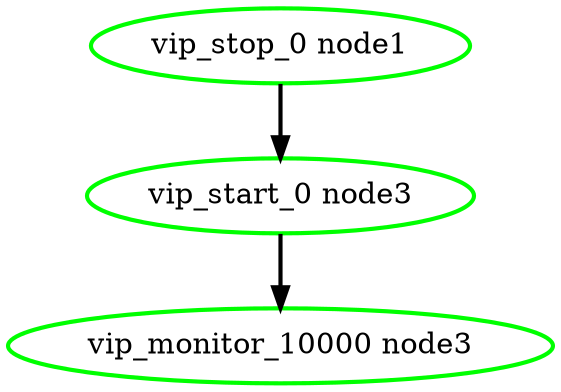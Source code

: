  digraph "g" {
"vip_monitor_10000 node3" [ style=bold color="green" fontcolor="black"]
"vip_start_0 node3" -> "vip_monitor_10000 node3" [ style = bold]
"vip_start_0 node3" [ style=bold color="green" fontcolor="black"]
"vip_stop_0 node1" -> "vip_start_0 node3" [ style = bold]
"vip_stop_0 node1" [ style=bold color="green" fontcolor="black"]
}
